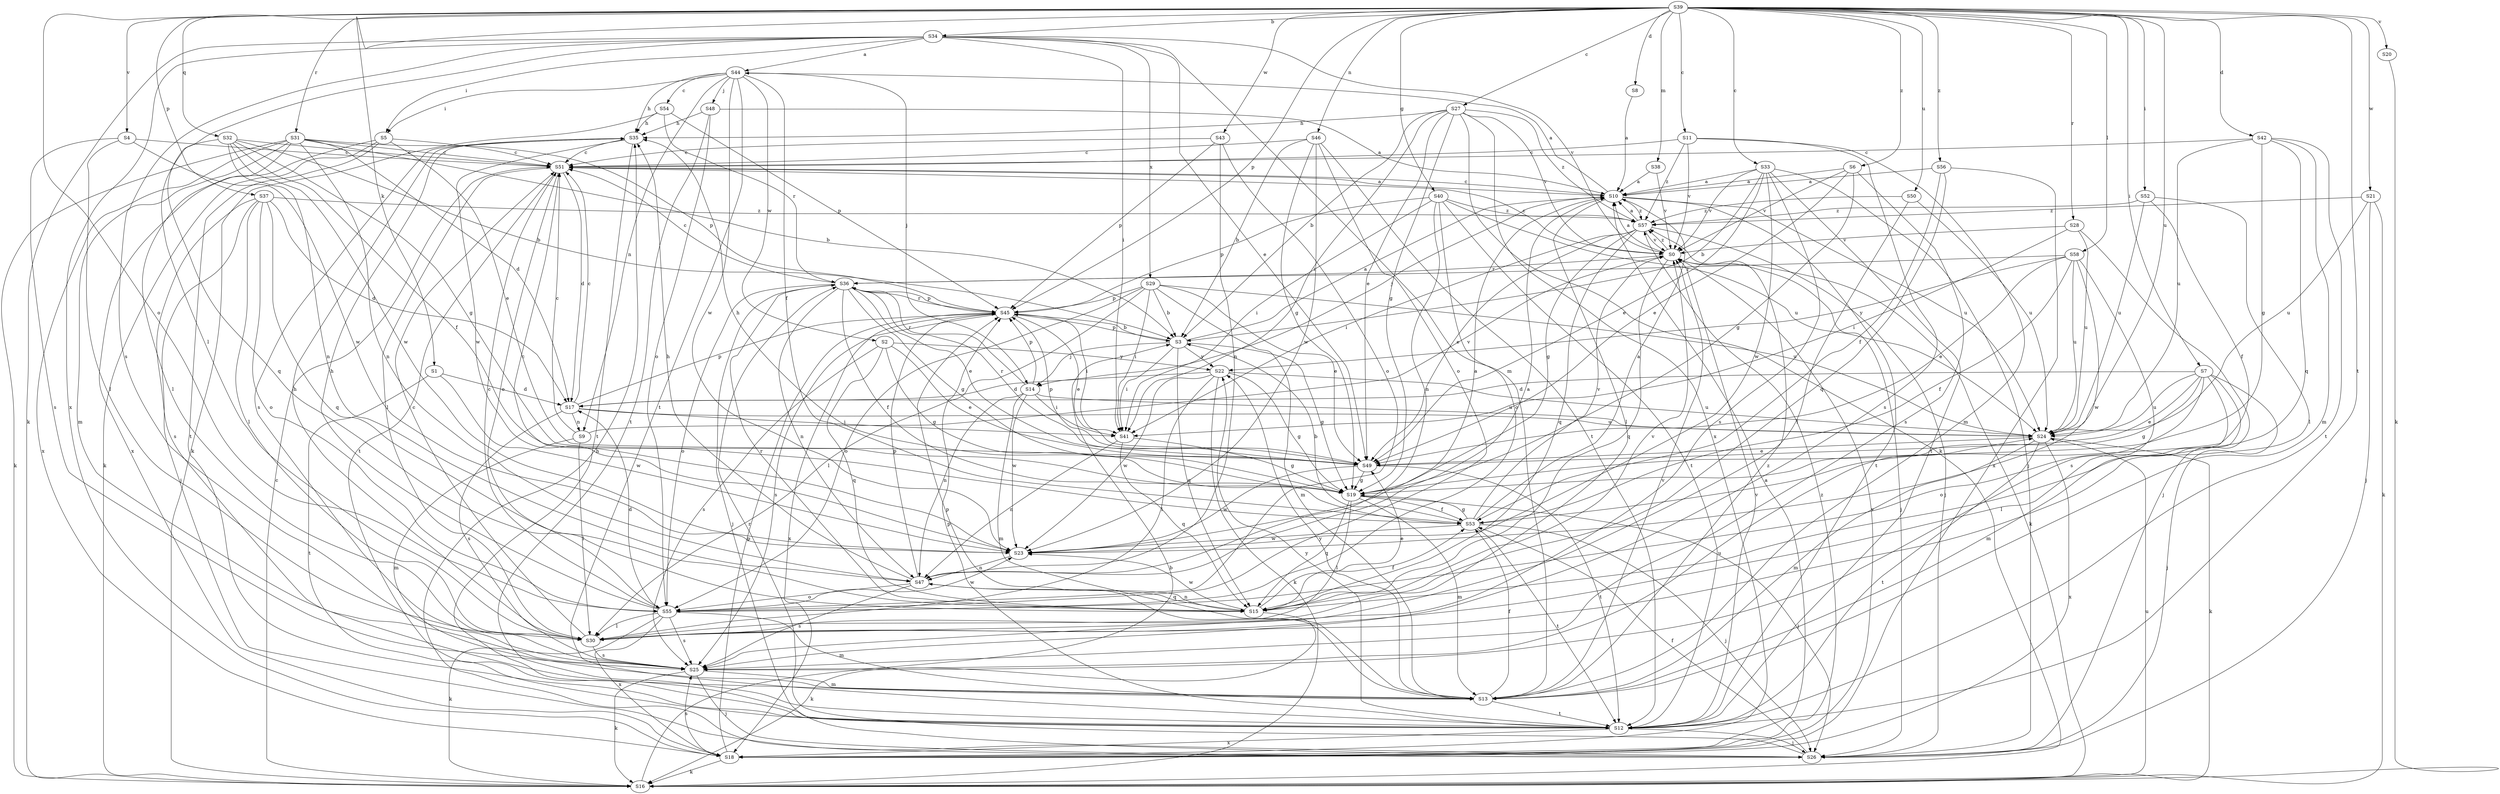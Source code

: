 strict digraph  {
S39;
S44;
S10;
S34;
S3;
S33;
S27;
S11;
S54;
S51;
S42;
S8;
S17;
S49;
S53;
S40;
S19;
S35;
S52;
S7;
S5;
S41;
S48;
S14;
S26;
S1;
S16;
S58;
S30;
S38;
S13;
S46;
S9;
S47;
S55;
S37;
S45;
S32;
S15;
S28;
S31;
S36;
S25;
S12;
S50;
S24;
S4;
S20;
S0;
S21;
S43;
S2;
S23;
S29;
S18;
S22;
S6;
S56;
S57;
S39 -> S34  [label=b];
S39 -> S33  [label=c];
S39 -> S27  [label=c];
S39 -> S11  [label=c];
S39 -> S42  [label=d];
S39 -> S8  [label=d];
S39 -> S40  [label=g];
S39 -> S52  [label=i];
S39 -> S7  [label=i];
S39 -> S1  [label=k];
S39 -> S58  [label=l];
S39 -> S38  [label=m];
S39 -> S46  [label=n];
S39 -> S55  [label=o];
S39 -> S37  [label=p];
S39 -> S45  [label=p];
S39 -> S32  [label=q];
S39 -> S28  [label=r];
S39 -> S31  [label=r];
S39 -> S12  [label=t];
S39 -> S50  [label=u];
S39 -> S24  [label=u];
S39 -> S4  [label=v];
S39 -> S20  [label=v];
S39 -> S21  [label=w];
S39 -> S43  [label=w];
S39 -> S6  [label=z];
S39 -> S56  [label=z];
S44 -> S54  [label=c];
S44 -> S53  [label=f];
S44 -> S35  [label=h];
S44 -> S5  [label=i];
S44 -> S48  [label=j];
S44 -> S14  [label=j];
S44 -> S9  [label=n];
S44 -> S12  [label=t];
S44 -> S2  [label=w];
S44 -> S23  [label=w];
S10 -> S44  [label=a];
S10 -> S51  [label=c];
S10 -> S14  [label=j];
S10 -> S30  [label=l];
S10 -> S12  [label=t];
S10 -> S24  [label=u];
S10 -> S57  [label=z];
S34 -> S44  [label=a];
S34 -> S49  [label=e];
S34 -> S5  [label=i];
S34 -> S41  [label=i];
S34 -> S16  [label=k];
S34 -> S30  [label=l];
S34 -> S13  [label=m];
S34 -> S25  [label=s];
S34 -> S0  [label=v];
S34 -> S29  [label=x];
S34 -> S18  [label=x];
S3 -> S10  [label=a];
S3 -> S19  [label=g];
S3 -> S41  [label=i];
S3 -> S14  [label=j];
S3 -> S45  [label=p];
S3 -> S15  [label=q];
S3 -> S22  [label=y];
S33 -> S10  [label=a];
S33 -> S3  [label=b];
S33 -> S49  [label=e];
S33 -> S26  [label=j];
S33 -> S25  [label=s];
S33 -> S12  [label=t];
S33 -> S0  [label=v];
S33 -> S23  [label=w];
S27 -> S3  [label=b];
S27 -> S49  [label=e];
S27 -> S19  [label=g];
S27 -> S35  [label=h];
S27 -> S41  [label=i];
S27 -> S16  [label=k];
S27 -> S0  [label=v];
S27 -> S18  [label=x];
S27 -> S57  [label=z];
S11 -> S51  [label=c];
S11 -> S13  [label=m];
S11 -> S25  [label=s];
S11 -> S0  [label=v];
S11 -> S57  [label=z];
S54 -> S35  [label=h];
S54 -> S16  [label=k];
S54 -> S45  [label=p];
S54 -> S36  [label=r];
S51 -> S10  [label=a];
S51 -> S17  [label=d];
S51 -> S30  [label=l];
S51 -> S55  [label=o];
S51 -> S12  [label=t];
S42 -> S51  [label=c];
S42 -> S19  [label=g];
S42 -> S13  [label=m];
S42 -> S15  [label=q];
S42 -> S12  [label=t];
S42 -> S24  [label=u];
S8 -> S10  [label=a];
S17 -> S51  [label=c];
S17 -> S41  [label=i];
S17 -> S9  [label=n];
S17 -> S45  [label=p];
S17 -> S25  [label=s];
S17 -> S24  [label=u];
S49 -> S19  [label=g];
S49 -> S45  [label=p];
S49 -> S36  [label=r];
S49 -> S12  [label=t];
S49 -> S23  [label=w];
S53 -> S10  [label=a];
S53 -> S3  [label=b];
S53 -> S19  [label=g];
S53 -> S26  [label=j];
S53 -> S12  [label=t];
S53 -> S0  [label=v];
S53 -> S23  [label=w];
S40 -> S41  [label=i];
S40 -> S47  [label=n];
S40 -> S55  [label=o];
S40 -> S45  [label=p];
S40 -> S12  [label=t];
S40 -> S24  [label=u];
S40 -> S57  [label=z];
S19 -> S53  [label=f];
S19 -> S35  [label=h];
S19 -> S26  [label=j];
S19 -> S30  [label=l];
S19 -> S13  [label=m];
S19 -> S15  [label=q];
S35 -> S51  [label=c];
S35 -> S25  [label=s];
S35 -> S12  [label=t];
S35 -> S23  [label=w];
S52 -> S53  [label=f];
S52 -> S30  [label=l];
S52 -> S24  [label=u];
S52 -> S57  [label=z];
S7 -> S17  [label=d];
S7 -> S49  [label=e];
S7 -> S19  [label=g];
S7 -> S26  [label=j];
S7 -> S30  [label=l];
S7 -> S13  [label=m];
S7 -> S55  [label=o];
S7 -> S24  [label=u];
S5 -> S51  [label=c];
S5 -> S49  [label=e];
S5 -> S16  [label=k];
S5 -> S12  [label=t];
S5 -> S18  [label=x];
S41 -> S19  [label=g];
S41 -> S47  [label=n];
S41 -> S15  [label=q];
S48 -> S10  [label=a];
S48 -> S35  [label=h];
S48 -> S55  [label=o];
S48 -> S12  [label=t];
S14 -> S41  [label=i];
S14 -> S13  [label=m];
S14 -> S47  [label=n];
S14 -> S45  [label=p];
S14 -> S36  [label=r];
S14 -> S24  [label=u];
S14 -> S23  [label=w];
S26 -> S53  [label=f];
S26 -> S35  [label=h];
S26 -> S36  [label=r];
S1 -> S17  [label=d];
S1 -> S12  [label=t];
S1 -> S23  [label=w];
S16 -> S3  [label=b];
S16 -> S51  [label=c];
S16 -> S24  [label=u];
S58 -> S49  [label=e];
S58 -> S53  [label=f];
S58 -> S36  [label=r];
S58 -> S25  [label=s];
S58 -> S24  [label=u];
S58 -> S23  [label=w];
S58 -> S22  [label=y];
S30 -> S51  [label=c];
S30 -> S35  [label=h];
S30 -> S25  [label=s];
S38 -> S10  [label=a];
S38 -> S0  [label=v];
S13 -> S53  [label=f];
S13 -> S45  [label=p];
S13 -> S12  [label=t];
S13 -> S0  [label=v];
S13 -> S22  [label=y];
S13 -> S57  [label=z];
S46 -> S3  [label=b];
S46 -> S51  [label=c];
S46 -> S19  [label=g];
S46 -> S55  [label=o];
S46 -> S12  [label=t];
S46 -> S23  [label=w];
S9 -> S51  [label=c];
S9 -> S30  [label=l];
S9 -> S13  [label=m];
S9 -> S0  [label=v];
S47 -> S10  [label=a];
S47 -> S35  [label=h];
S47 -> S55  [label=o];
S47 -> S45  [label=p];
S47 -> S15  [label=q];
S47 -> S25  [label=s];
S55 -> S51  [label=c];
S55 -> S17  [label=d];
S55 -> S35  [label=h];
S55 -> S16  [label=k];
S55 -> S30  [label=l];
S55 -> S13  [label=m];
S55 -> S25  [label=s];
S55 -> S23  [label=w];
S55 -> S18  [label=x];
S37 -> S17  [label=d];
S37 -> S26  [label=j];
S37 -> S30  [label=l];
S37 -> S55  [label=o];
S37 -> S15  [label=q];
S37 -> S25  [label=s];
S37 -> S57  [label=z];
S45 -> S3  [label=b];
S45 -> S49  [label=e];
S45 -> S41  [label=i];
S45 -> S36  [label=r];
S45 -> S25  [label=s];
S45 -> S18  [label=x];
S32 -> S3  [label=b];
S32 -> S51  [label=c];
S32 -> S53  [label=f];
S32 -> S19  [label=g];
S32 -> S47  [label=n];
S32 -> S15  [label=q];
S32 -> S23  [label=w];
S15 -> S49  [label=e];
S15 -> S53  [label=f];
S15 -> S16  [label=k];
S15 -> S47  [label=n];
S15 -> S36  [label=r];
S15 -> S0  [label=v];
S15 -> S23  [label=w];
S28 -> S41  [label=i];
S28 -> S26  [label=j];
S28 -> S24  [label=u];
S28 -> S0  [label=v];
S31 -> S3  [label=b];
S31 -> S51  [label=c];
S31 -> S17  [label=d];
S31 -> S16  [label=k];
S31 -> S30  [label=l];
S31 -> S13  [label=m];
S31 -> S47  [label=n];
S31 -> S45  [label=p];
S31 -> S18  [label=x];
S36 -> S51  [label=c];
S36 -> S49  [label=e];
S36 -> S53  [label=f];
S36 -> S19  [label=g];
S36 -> S26  [label=j];
S36 -> S47  [label=n];
S36 -> S55  [label=o];
S36 -> S45  [label=p];
S25 -> S26  [label=j];
S25 -> S16  [label=k];
S25 -> S13  [label=m];
S25 -> S24  [label=u];
S12 -> S26  [label=j];
S12 -> S45  [label=p];
S12 -> S0  [label=v];
S12 -> S18  [label=x];
S12 -> S22  [label=y];
S50 -> S30  [label=l];
S50 -> S24  [label=u];
S50 -> S57  [label=z];
S24 -> S49  [label=e];
S24 -> S16  [label=k];
S24 -> S13  [label=m];
S24 -> S12  [label=t];
S24 -> S18  [label=x];
S4 -> S51  [label=c];
S4 -> S30  [label=l];
S4 -> S25  [label=s];
S4 -> S23  [label=w];
S20 -> S16  [label=k];
S0 -> S10  [label=a];
S0 -> S51  [label=c];
S0 -> S26  [label=j];
S0 -> S16  [label=k];
S0 -> S15  [label=q];
S0 -> S36  [label=r];
S0 -> S57  [label=z];
S21 -> S26  [label=j];
S21 -> S16  [label=k];
S21 -> S24  [label=u];
S21 -> S57  [label=z];
S43 -> S51  [label=c];
S43 -> S47  [label=n];
S43 -> S55  [label=o];
S43 -> S45  [label=p];
S2 -> S49  [label=e];
S2 -> S19  [label=g];
S2 -> S15  [label=q];
S2 -> S25  [label=s];
S2 -> S22  [label=y];
S23 -> S10  [label=a];
S23 -> S51  [label=c];
S23 -> S47  [label=n];
S29 -> S3  [label=b];
S29 -> S49  [label=e];
S29 -> S41  [label=i];
S29 -> S30  [label=l];
S29 -> S13  [label=m];
S29 -> S55  [label=o];
S29 -> S45  [label=p];
S29 -> S24  [label=u];
S18 -> S10  [label=a];
S18 -> S16  [label=k];
S18 -> S45  [label=p];
S18 -> S25  [label=s];
S18 -> S0  [label=v];
S18 -> S57  [label=z];
S22 -> S17  [label=d];
S22 -> S19  [label=g];
S22 -> S16  [label=k];
S22 -> S30  [label=l];
S22 -> S24  [label=u];
S22 -> S23  [label=w];
S6 -> S10  [label=a];
S6 -> S49  [label=e];
S6 -> S19  [label=g];
S6 -> S25  [label=s];
S6 -> S0  [label=v];
S56 -> S10  [label=a];
S56 -> S53  [label=f];
S56 -> S15  [label=q];
S56 -> S18  [label=x];
S57 -> S10  [label=a];
S57 -> S49  [label=e];
S57 -> S19  [label=g];
S57 -> S41  [label=i];
S57 -> S26  [label=j];
S57 -> S15  [label=q];
S57 -> S0  [label=v];
}
